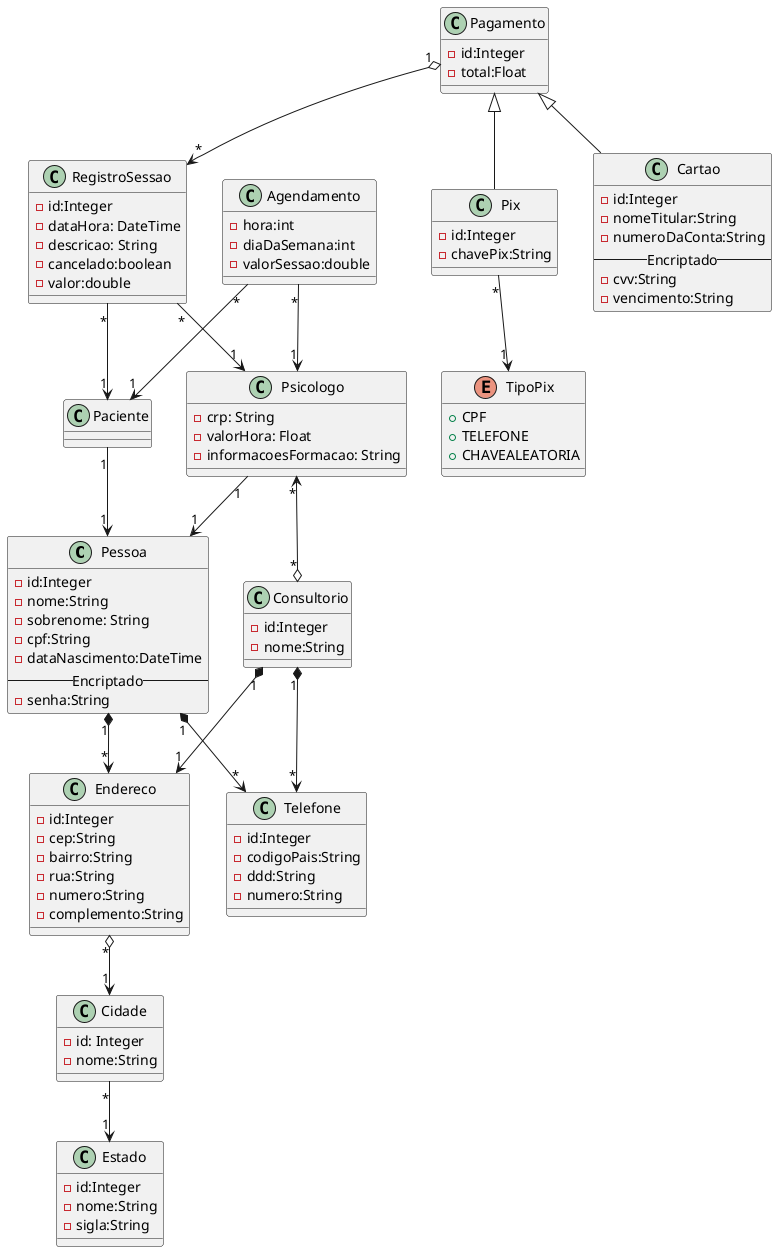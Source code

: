 @startuml
 class Pessoa{
    - id:Integer
    - nome:String
    - sobrenome: String
    - cpf:String
    - dataNascimento:DateTime
    --Encriptado--
    - senha:String
}
class Psicologo{
    - crp: String
    - valorHora: Float
    - informacoesFormacao: String
}
class Paciente{}
class Endereco{
    - id:Integer
    - cep:String
    - bairro:String
    - rua:String
    - numero:String
    - complemento:String
}
class Cidade{
    - id: Integer
    - nome:String
}
class Estado{
    - id:Integer
    - nome:String
    - sigla:String
}
class Telefone{
    - id:Integer
    - codigoPais:String
    - ddd:String
    - numero:String
}
class Consultorio{
    - id:Integer
    - nome:String
}


class RegistroSessao{
    - id:Integer
    - dataHora: DateTime
    - descricao: String
    - cancelado:boolean
    - valor:double

}

'HorarioAtendimento
' cadastro de horario por psicologo
'Agendamento "1" --> "1" HorarioAtendimento

class Agendamento {
    - hora:int
    - diaDaSemana:int
    - valorSessao:double
}

class Pagamento{
    - id:Integer
    - total:Float
}
class Pix{
    - id:Integer
    - chavePix:String
}
class Cartao{
    - id:Integer
    - nomeTitular:String
    - numeroDaConta:String
    --Encriptado--
    - cvv:String
    - vencimento:String
}

enum TipoPix{
    + CPF
    + TELEFONE
    + CHAVEALEATORIA
}

Psicologo "1" --> "1" Pessoa
Paciente "1" --> "1" Pessoa

Pessoa "1" *--> "*" Endereco
Pessoa "1" *--> "*" Telefone

Endereco "*" o--> "1" Cidade
Cidade "*" --> "1" Estado

RegistroSessao "*" --> "1" Paciente
RegistroSessao "*" --> "1" Psicologo
Psicologo "*" <--o "*" Consultorio

Consultorio "1" *--> "1" Endereco
Consultorio "1" *--> "*" Telefone

Pagamento <|-- Cartao
Pagamento <|-- Pix
Pix "*" --> "1" TipoPix

Pagamento "1" o--> "*" RegistroSessao


Agendamento "*" --> "1" Paciente
Agendamento "*"--> "1" Psicologo
@enduml